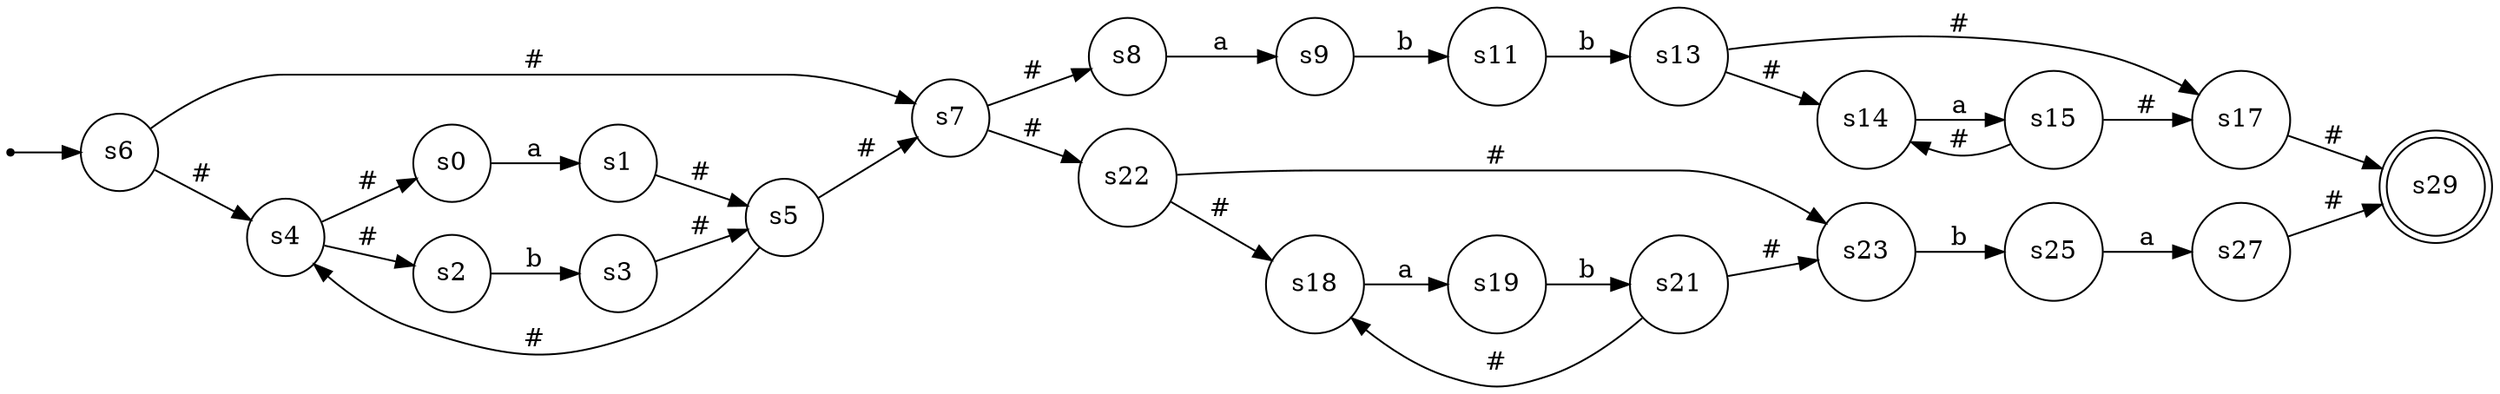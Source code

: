 digraph finite_state_machine {
    rankdir=LR;

	node [shape = point]; Start;
	node [shape = doublecircle]; s29;
	node [shape = circle];

	Start -> s6

	s6 -> "s7" [ label = "#" ]
	s6 -> "s4" [ label = "#" ]
	s7 -> "s8" [ label = "#" ]
	s7 -> "s22" [ label = "#" ]
	s8 -> "s9" [ label = "a" ]
	s9 -> "s11" [ label = "b" ]
	s11 -> "s13" [ label = "b" ]
	s13 -> "s17" [ label = "#" ]
	s13 -> "s14" [ label = "#" ]
	s17 -> "s29" [ label = "#" ]
	s14 -> "s15" [ label = "a" ]
	s15 -> "s17" [ label = "#" ]
	s15 -> "s14" [ label = "#" ]
	s22 -> "s23" [ label = "#" ]
	s22 -> "s18" [ label = "#" ]
	s23 -> "s25" [ label = "b" ]
	s25 -> "s27" [ label = "a" ]
	s27 -> "s29" [ label = "#" ]
	s18 -> "s19" [ label = "a" ]
	s19 -> "s21" [ label = "b" ]
	s21 -> "s23" [ label = "#" ]
	s21 -> "s18" [ label = "#" ]
	s4 -> "s0" [ label = "#" ]
	s4 -> "s2" [ label = "#" ]
	s0 -> "s1" [ label = "a" ]
	s1 -> "s5" [ label = "#" ]
	s5 -> "s7" [ label = "#" ]
	s5 -> "s4" [ label = "#" ]
	s2 -> "s3" [ label = "b" ]
	s3 -> "s5" [ label = "#" ]
}